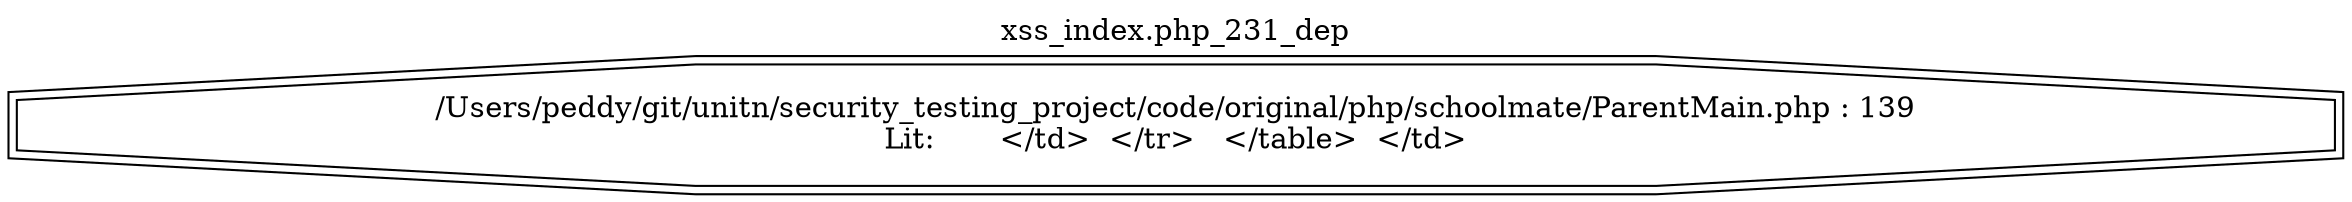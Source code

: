 digraph cfg {
  label="xss_index.php_231_dep";
  labelloc=t;
  n1 [shape=doubleoctagon, label="/Users/peddy/git/unitn/security_testing_project/code/original/php/schoolmate/ParentMain.php : 139\nLit:       </td>	</tr>   </table>  </td>\n"];
}
